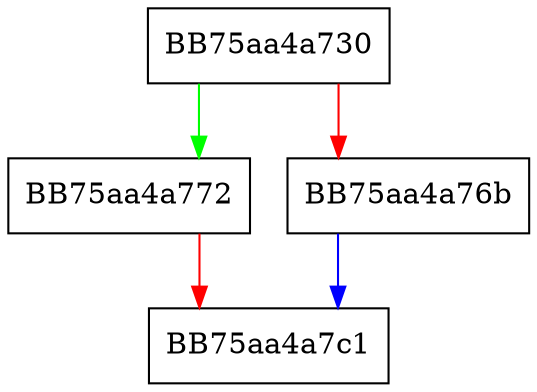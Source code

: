 digraph scan_rpf_macho {
  node [shape="box"];
  graph [splines=ortho];
  BB75aa4a730 -> BB75aa4a772 [color="green"];
  BB75aa4a730 -> BB75aa4a76b [color="red"];
  BB75aa4a76b -> BB75aa4a7c1 [color="blue"];
  BB75aa4a772 -> BB75aa4a7c1 [color="red"];
}